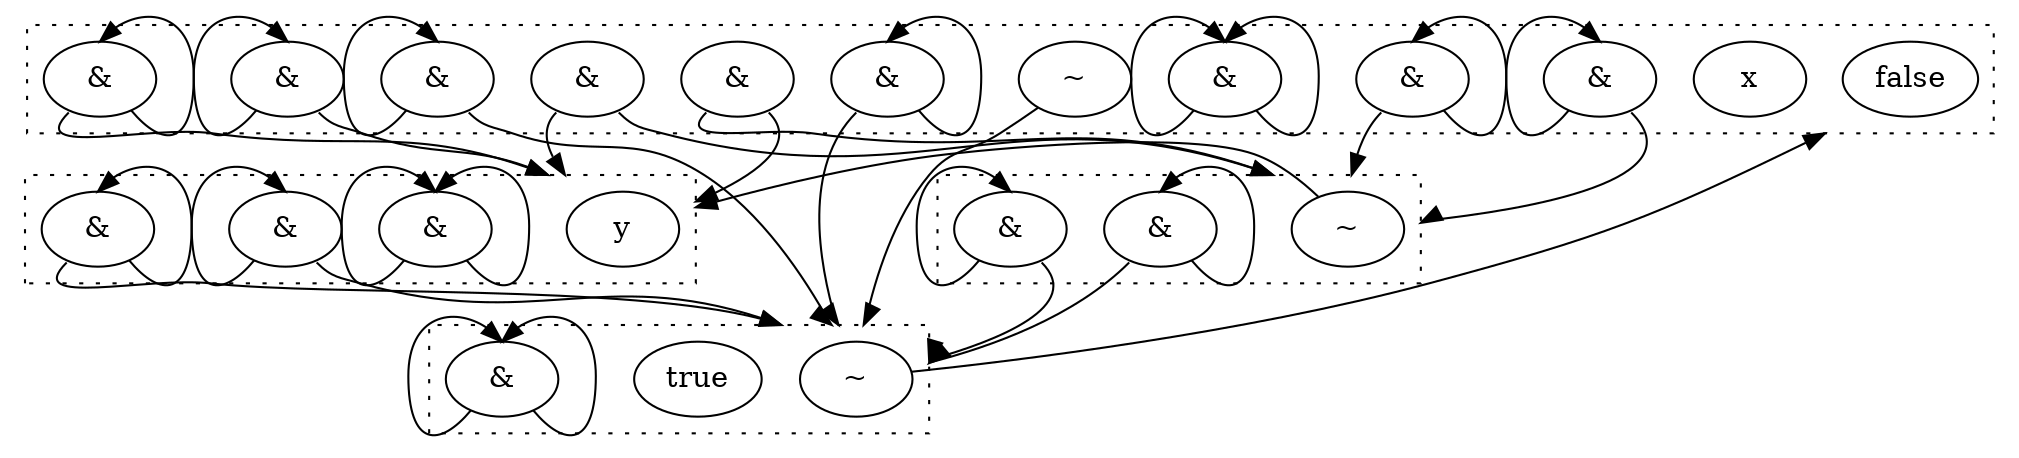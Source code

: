 digraph egraph {
  compound=true
  clusterrank=local
  subgraph cluster_0 {
    style=dotted
    0.0[label = "false"]
    0.1[label = "x"]
    0.2[label = "&"]
    0.3[label = "&"]
    0.4[label = "&"]
    0.5[label = "&"]
    0.6[label = "&"]
    0.7[label = "~"]
    0.8[label = "&"]
    0.9[label = "&"]
    0.10[label = "&"]
    0.11[label = "&"]
  }
  subgraph cluster_2 {
    style=dotted
    2.0[label = "~"]
    2.1[label = "true"]
    2.2[label = "&"]
  }
  subgraph cluster_3 {
    style=dotted
    3.0[label = "y"]
    3.1[label = "&"]
    3.2[label = "&"]
    3.3[label = "&"]
  }
  subgraph cluster_15 {
    style=dotted
    15.0[label = "~"]
    15.1[label = "&"]
    15.2[label = "&"]
  }
  0.2:sw -> 3.0 [lhead = cluster_3, ]
  0.2:se -> 0.2:n [lhead = cluster_0, ]
  0.3:sw -> 0.3:n [lhead = cluster_0, ]
  0.3:se -> 3.0 [lhead = cluster_3, ]
  0.4:sw -> 0.4:n [lhead = cluster_0, ]
  0.4:se -> 0.4:n [lhead = cluster_0, ]
  0.5:sw -> 0.5:n [lhead = cluster_0, ]
  0.5:se -> 2.0 [lhead = cluster_2, ]
  0.6:sw -> 2.0 [lhead = cluster_2, ]
  0.6:se -> 0.6:n [lhead = cluster_0, ]
  0.7 -> 2.0 [lhead = cluster_2, ]
  0.8:sw -> 3.0 [lhead = cluster_3, ]
  0.8:se -> 15.0 [lhead = cluster_15, ]
  0.9:sw -> 0.9:n [lhead = cluster_0, ]
  0.9:se -> 15.0 [lhead = cluster_15, ]
  0.10:sw -> 15.0 [lhead = cluster_15, ]
  0.10:se -> 3.0 [lhead = cluster_3, ]
  0.11:sw -> 15.0 [lhead = cluster_15, ]
  0.11:se -> 0.11:n [lhead = cluster_0, ]
  2.0 -> 0.0 [lhead = cluster_0, ]
  2.2:sw -> 2.2:n [lhead = cluster_2, ]
  2.2:se -> 2.2:n [lhead = cluster_2, ]
  3.1:sw -> 3.1:n [lhead = cluster_3, ]
  3.1:se -> 3.1:n [lhead = cluster_3, ]
  3.2:sw -> 3.2:n [lhead = cluster_3, ]
  3.2:se -> 2.0 [lhead = cluster_2, ]
  3.3:sw -> 2.0 [lhead = cluster_2, ]
  3.3:se -> 3.3:n [lhead = cluster_3, ]
  15.0 -> 3.0 [lhead = cluster_3, ]
  15.1:sw -> 2.0 [lhead = cluster_2, ]
  15.1:se -> 15.1:n [lhead = cluster_15, ]
  15.2:sw -> 15.2:n [lhead = cluster_15, ]
  15.2:se -> 2.0 [lhead = cluster_2, ]
}